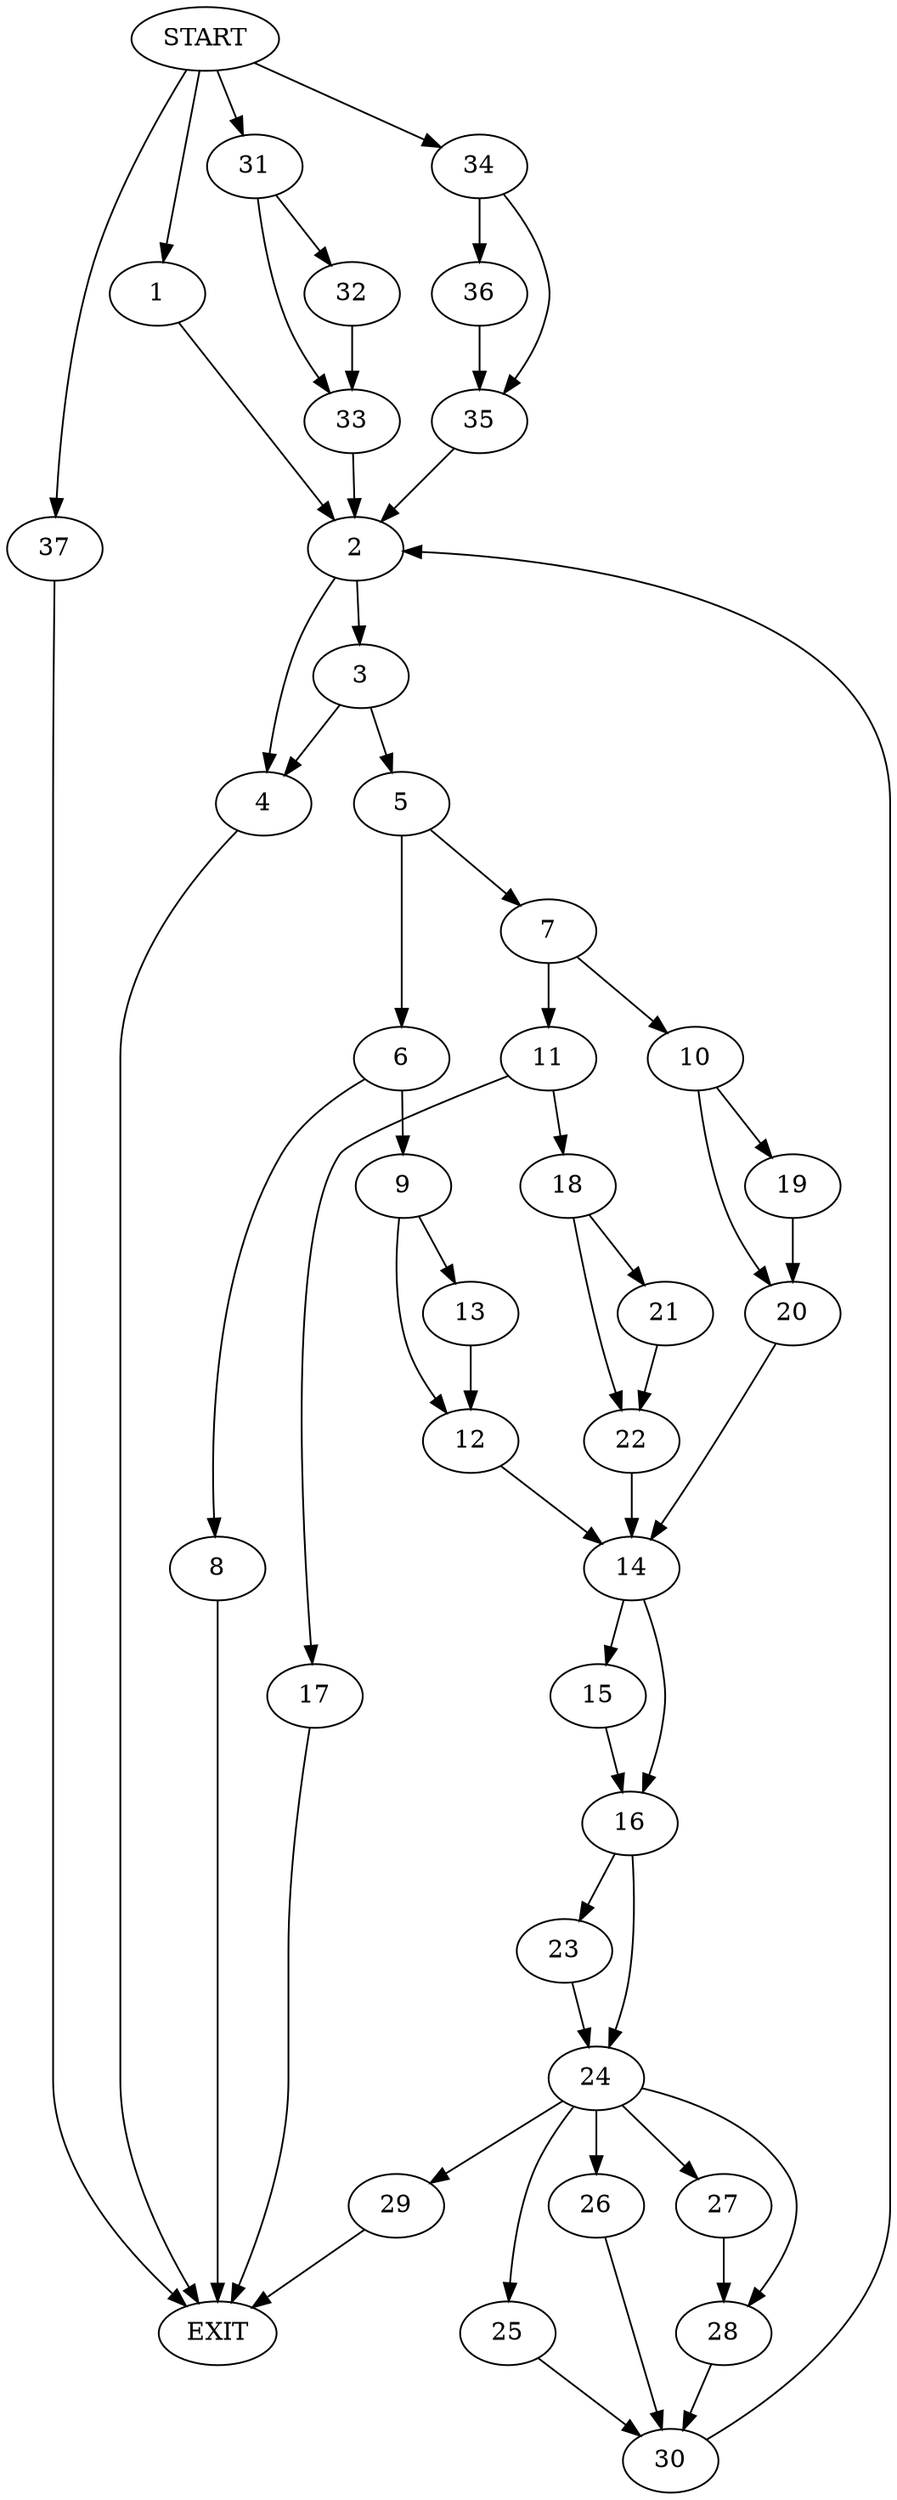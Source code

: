 digraph {
0 [label="START"]
38 [label="EXIT"]
0 -> 1
1 -> 2
2 -> 3
2 -> 4
3 -> 5
3 -> 4
4 -> 38
5 -> 6
5 -> 7
6 -> 8
6 -> 9
7 -> 10
7 -> 11
9 -> 12
9 -> 13
8 -> 38
12 -> 14
13 -> 12
14 -> 15
14 -> 16
11 -> 17
11 -> 18
10 -> 19
10 -> 20
20 -> 14
19 -> 20
17 -> 38
18 -> 21
18 -> 22
21 -> 22
22 -> 14
15 -> 16
16 -> 23
16 -> 24
23 -> 24
24 -> 25
24 -> 26
24 -> 27
24 -> 28
24 -> 29
27 -> 28
25 -> 30
28 -> 30
26 -> 30
29 -> 38
30 -> 2
0 -> 31
31 -> 32
31 -> 33
32 -> 33
33 -> 2
0 -> 34
34 -> 35
34 -> 36
35 -> 2
36 -> 35
0 -> 37
37 -> 38
}
